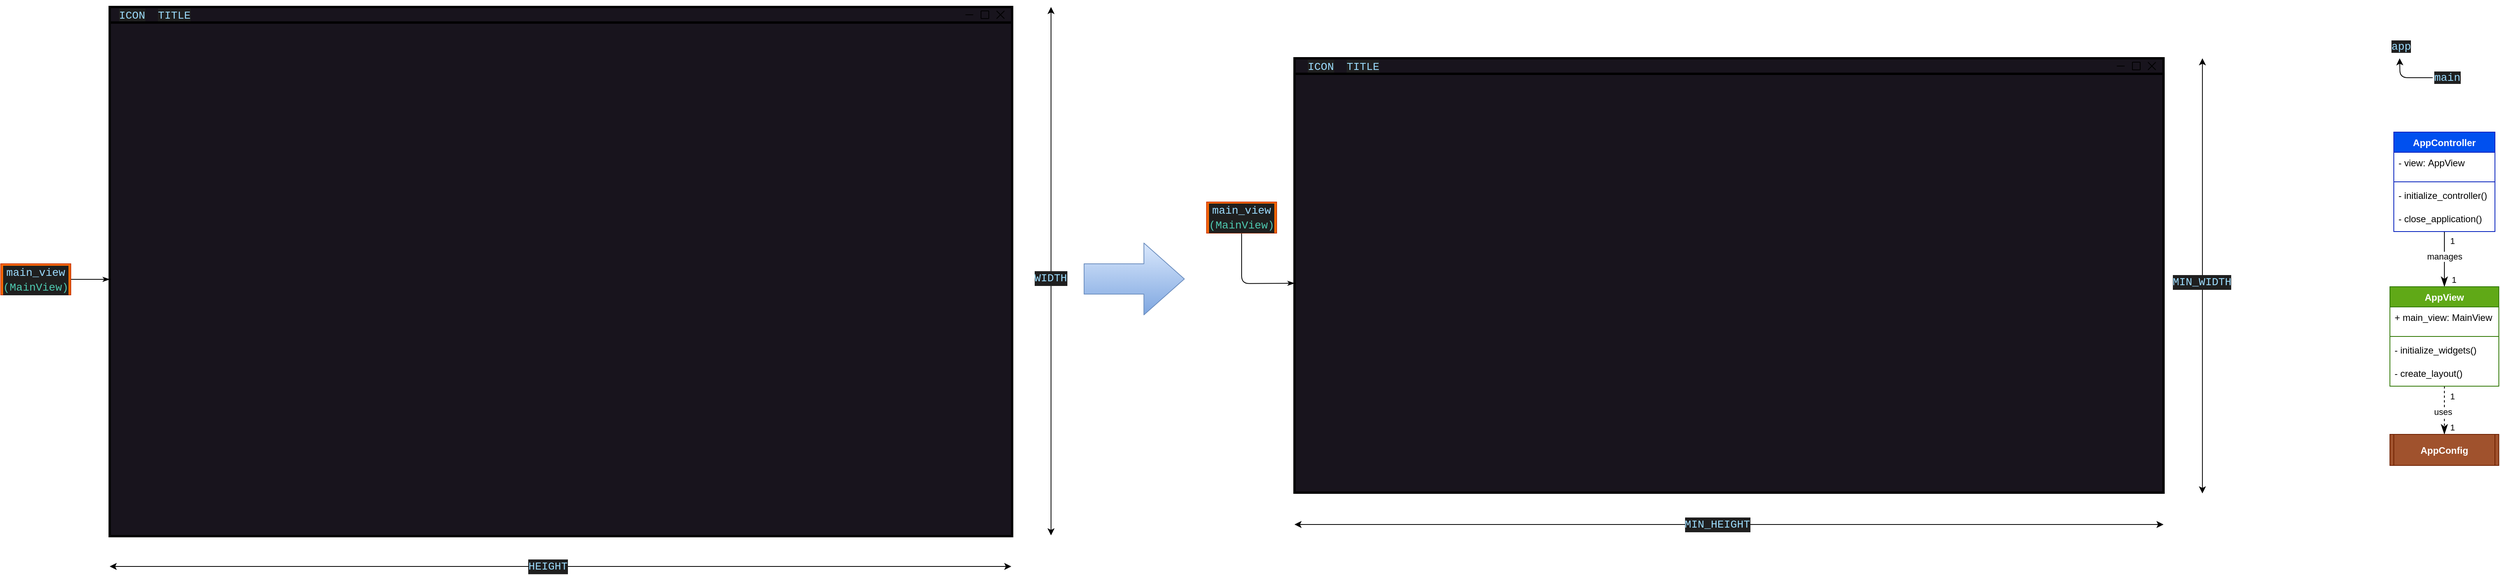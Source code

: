 <mxfile>
    <diagram id="7fKATI9YxWc4WFzTag0X" name="Page-1">
        <mxGraphModel dx="8511" dy="-9696" grid="1" gridSize="10" guides="1" tooltips="1" connect="1" arrows="1" fold="1" page="1" pageScale="1" pageWidth="1169" pageHeight="827" math="0" shadow="0">
            <root>
                <mxCell id="0"/>
                <mxCell id="1" parent="0"/>
                <mxCell id="2" value="" style="rounded=0;whiteSpace=wrap;html=1;fillColor=#18141D;strokeWidth=3;" parent="1" vertex="1">
                    <mxGeometry x="-8021" y="9979" width="1160" height="681" as="geometry"/>
                </mxCell>
                <mxCell id="3" value="" style="endArrow=none;html=1;" parent="1" edge="1">
                    <mxGeometry width="50" height="50" relative="1" as="geometry">
                        <mxPoint x="-6880.98" y="9994" as="sourcePoint"/>
                        <mxPoint x="-6870.98" y="9984" as="targetPoint"/>
                    </mxGeometry>
                </mxCell>
                <mxCell id="4" value="" style="endArrow=none;html=1;" parent="1" edge="1">
                    <mxGeometry width="50" height="50" relative="1" as="geometry">
                        <mxPoint x="-6880.98" y="9984" as="sourcePoint"/>
                        <mxPoint x="-6870.98" y="9994" as="targetPoint"/>
                    </mxGeometry>
                </mxCell>
                <mxCell id="5" value="" style="endArrow=none;html=1;" parent="1" edge="1">
                    <mxGeometry width="50" height="50" relative="1" as="geometry">
                        <mxPoint x="-6921" y="9989" as="sourcePoint"/>
                        <mxPoint x="-6911" y="9989" as="targetPoint"/>
                    </mxGeometry>
                </mxCell>
                <mxCell id="6" value="" style="endArrow=none;html=1;" parent="1" edge="1">
                    <mxGeometry width="50" height="50" relative="1" as="geometry">
                        <mxPoint x="-6901" y="9993.89" as="sourcePoint"/>
                        <mxPoint x="-6891" y="9993.89" as="targetPoint"/>
                    </mxGeometry>
                </mxCell>
                <mxCell id="7" value="" style="endArrow=none;html=1;" parent="1" edge="1">
                    <mxGeometry width="50" height="50" relative="1" as="geometry">
                        <mxPoint x="-6901" y="9984" as="sourcePoint"/>
                        <mxPoint x="-6891" y="9984" as="targetPoint"/>
                    </mxGeometry>
                </mxCell>
                <mxCell id="8" value="" style="endArrow=none;html=1;" parent="1" edge="1">
                    <mxGeometry width="50" height="50" relative="1" as="geometry">
                        <mxPoint x="-6901" y="9984" as="sourcePoint"/>
                        <mxPoint x="-6901" y="9994" as="targetPoint"/>
                    </mxGeometry>
                </mxCell>
                <mxCell id="9" value="" style="endArrow=none;html=1;" parent="1" edge="1">
                    <mxGeometry width="50" height="50" relative="1" as="geometry">
                        <mxPoint x="-6891" y="9994" as="sourcePoint"/>
                        <mxPoint x="-6891" y="9984" as="targetPoint"/>
                    </mxGeometry>
                </mxCell>
                <mxCell id="72" value="" style="endArrow=classic;startArrow=classic;html=1;" parent="1" edge="1">
                    <mxGeometry width="50" height="50" relative="1" as="geometry">
                        <mxPoint x="-8021" y="10699" as="sourcePoint"/>
                        <mxPoint x="-6862.101" y="10699" as="targetPoint"/>
                    </mxGeometry>
                </mxCell>
                <mxCell id="74" value="&lt;div style=&quot;color: rgb(204, 204, 204); background-color: rgb(31, 31, 31); font-family: Consolas, &amp;quot;Courier New&amp;quot;, monospace; font-size: 14px; line-height: 19px;&quot;&gt;&lt;span style=&quot;color: #9cdcfe;&quot;&gt;HEIGHT&lt;/span&gt;&lt;/div&gt;" style="edgeLabel;html=1;align=center;verticalAlign=middle;resizable=0;points=[];" parent="72" vertex="1" connectable="0">
                    <mxGeometry x="-0.027" relative="1" as="geometry">
                        <mxPoint x="-1" as="offset"/>
                    </mxGeometry>
                </mxCell>
                <mxCell id="77" value="&lt;div style=&quot;color: rgb(204, 204, 204); background-color: rgb(31, 31, 31); font-family: Consolas, &amp;quot;Courier New&amp;quot;, monospace; font-weight: normal; font-size: 14px; line-height: 19px;&quot;&gt;&lt;div&gt;&lt;span style=&quot;color: #9cdcfe;&quot;&gt;TITLE&lt;/span&gt;&lt;/div&gt;&lt;/div&gt;" style="text;whiteSpace=wrap;html=1;" parent="1" vertex="1">
                    <mxGeometry x="-7961.02" y="9974" width="40" height="20" as="geometry"/>
                </mxCell>
                <mxCell id="78" value="&lt;div style=&quot;color: rgb(204, 204, 204); background-color: rgb(31, 31, 31); font-family: Consolas, &amp;quot;Courier New&amp;quot;, monospace; font-weight: normal; font-size: 14px; line-height: 19px;&quot;&gt;&lt;div&gt;&lt;span style=&quot;color: #9cdcfe;&quot;&gt;ICON&lt;/span&gt;&lt;/div&gt;&lt;/div&gt;" style="text;whiteSpace=wrap;html=1;" parent="1" vertex="1">
                    <mxGeometry x="-8011.02" y="9974" width="39" height="27" as="geometry"/>
                </mxCell>
                <mxCell id="90" value="" style="endArrow=classic;startArrow=classic;html=1;" parent="1" edge="1">
                    <mxGeometry width="50" height="50" relative="1" as="geometry">
                        <mxPoint x="-6811.02" y="10659" as="sourcePoint"/>
                        <mxPoint x="-6811.02" y="9979" as="targetPoint"/>
                    </mxGeometry>
                </mxCell>
                <mxCell id="91" value="&lt;div style=&quot;color: rgb(204, 204, 204); background-color: rgb(31, 31, 31); font-family: Consolas, &amp;quot;Courier New&amp;quot;, monospace; font-size: 14px; line-height: 19px;&quot;&gt;&lt;span style=&quot;color: #9cdcfe;&quot;&gt;WIDTH&lt;/span&gt;&lt;/div&gt;" style="edgeLabel;html=1;align=center;verticalAlign=middle;resizable=0;points=[];" parent="90" vertex="1" connectable="0">
                    <mxGeometry x="-0.027" relative="1" as="geometry">
                        <mxPoint x="-1" as="offset"/>
                    </mxGeometry>
                </mxCell>
                <mxCell id="94" value="" style="shape=flexArrow;endArrow=classic;html=1;fontSize=999;endWidth=52.381;endSize=17.01;fillColor=#dae8fc;strokeColor=#6c8ebf;gradientColor=#7ea6e0;width=39.048;" parent="1" edge="1">
                    <mxGeometry width="50" height="50" relative="1" as="geometry">
                        <mxPoint x="-6769.02" y="10329" as="sourcePoint"/>
                        <mxPoint x="-6639.13" y="10329" as="targetPoint"/>
                    </mxGeometry>
                </mxCell>
                <mxCell id="95" value="" style="rounded=0;whiteSpace=wrap;html=1;fillColor=#18141D;strokeWidth=3;" parent="1" vertex="1">
                    <mxGeometry x="-8021" y="9999" width="1160" height="661" as="geometry"/>
                </mxCell>
                <mxCell id="96" style="edgeStyle=none;html=1;entryX=0;entryY=0.5;entryDx=0;entryDy=0;startArrow=none;startFill=0;endArrow=classicThin;endFill=1;" parent="1" source="97" target="95" edge="1">
                    <mxGeometry relative="1" as="geometry"/>
                </mxCell>
                <mxCell id="97" value="&lt;div style=&quot;color: rgb(204, 204, 204); background-color: rgb(31, 31, 31); font-family: Consolas, &amp;quot;Courier New&amp;quot;, monospace; font-size: 14px; line-height: 19px;&quot;&gt;&lt;/div&gt;&lt;div style=&quot;color: rgb(204, 204, 204); background-color: rgb(31, 31, 31); font-family: Consolas, &amp;quot;Courier New&amp;quot;, monospace; font-size: 14px; line-height: 19px;&quot;&gt;&lt;span style=&quot;color: #9cdcfe;&quot;&gt;main_view&lt;/span&gt;&lt;/div&gt;&lt;div style=&quot;color: rgb(204, 204, 204); background-color: rgb(31, 31, 31); font-family: Consolas, &amp;quot;Courier New&amp;quot;, monospace; font-size: 14px; line-height: 19px;&quot;&gt;&lt;span style=&quot;color: #4ec9b0;&quot;&gt;(MainView)&lt;/span&gt;&lt;/div&gt;" style="text;html=1;strokeColor=#C73500;fillColor=#fa6800;align=center;verticalAlign=middle;whiteSpace=wrap;rounded=0;fontColor=#000000;" parent="1" vertex="1">
                    <mxGeometry x="-8161" y="10309.5" width="90" height="40" as="geometry"/>
                </mxCell>
                <mxCell id="111" value="" style="rounded=0;whiteSpace=wrap;html=1;fillColor=#18141D;strokeWidth=3;" parent="1" vertex="1">
                    <mxGeometry x="-6498.02" y="10045" width="1117" height="559" as="geometry"/>
                </mxCell>
                <mxCell id="112" value="" style="endArrow=none;html=1;" parent="1" edge="1">
                    <mxGeometry width="50" height="50" relative="1" as="geometry">
                        <mxPoint x="-5401" y="10060" as="sourcePoint"/>
                        <mxPoint x="-5391" y="10050" as="targetPoint"/>
                    </mxGeometry>
                </mxCell>
                <mxCell id="113" value="" style="endArrow=none;html=1;" parent="1" edge="1">
                    <mxGeometry width="50" height="50" relative="1" as="geometry">
                        <mxPoint x="-5401" y="10050" as="sourcePoint"/>
                        <mxPoint x="-5391" y="10060" as="targetPoint"/>
                    </mxGeometry>
                </mxCell>
                <mxCell id="114" value="" style="endArrow=none;html=1;" parent="1" edge="1">
                    <mxGeometry width="50" height="50" relative="1" as="geometry">
                        <mxPoint x="-5441.02" y="10055" as="sourcePoint"/>
                        <mxPoint x="-5431.02" y="10055" as="targetPoint"/>
                    </mxGeometry>
                </mxCell>
                <mxCell id="115" value="" style="endArrow=none;html=1;" parent="1" edge="1">
                    <mxGeometry width="50" height="50" relative="1" as="geometry">
                        <mxPoint x="-5421.02" y="10059.89" as="sourcePoint"/>
                        <mxPoint x="-5411.02" y="10059.89" as="targetPoint"/>
                    </mxGeometry>
                </mxCell>
                <mxCell id="116" value="" style="endArrow=none;html=1;" parent="1" edge="1">
                    <mxGeometry width="50" height="50" relative="1" as="geometry">
                        <mxPoint x="-5421.02" y="10050" as="sourcePoint"/>
                        <mxPoint x="-5411.02" y="10050" as="targetPoint"/>
                    </mxGeometry>
                </mxCell>
                <mxCell id="117" value="" style="endArrow=none;html=1;" parent="1" edge="1">
                    <mxGeometry width="50" height="50" relative="1" as="geometry">
                        <mxPoint x="-5421.02" y="10050" as="sourcePoint"/>
                        <mxPoint x="-5421.02" y="10060" as="targetPoint"/>
                    </mxGeometry>
                </mxCell>
                <mxCell id="118" value="" style="endArrow=none;html=1;" parent="1" edge="1">
                    <mxGeometry width="50" height="50" relative="1" as="geometry">
                        <mxPoint x="-5411.02" y="10060" as="sourcePoint"/>
                        <mxPoint x="-5411.02" y="10050" as="targetPoint"/>
                    </mxGeometry>
                </mxCell>
                <mxCell id="119" value="&lt;div style=&quot;color: rgb(204, 204, 204); background-color: rgb(31, 31, 31); font-family: Consolas, &amp;quot;Courier New&amp;quot;, monospace; font-weight: normal; font-size: 14px; line-height: 19px;&quot;&gt;&lt;div&gt;&lt;span style=&quot;color: #9cdcfe;&quot;&gt;TITLE&lt;/span&gt;&lt;/div&gt;&lt;/div&gt;" style="text;whiteSpace=wrap;html=1;" parent="1" vertex="1">
                    <mxGeometry x="-6433.04" y="10040" width="40" height="20" as="geometry"/>
                </mxCell>
                <mxCell id="120" value="&lt;div style=&quot;color: rgb(204, 204, 204); background-color: rgb(31, 31, 31); font-family: Consolas, &amp;quot;Courier New&amp;quot;, monospace; font-weight: normal; font-size: 14px; line-height: 19px;&quot;&gt;&lt;div&gt;&lt;span style=&quot;color: #9cdcfe;&quot;&gt;ICON&lt;/span&gt;&lt;/div&gt;&lt;/div&gt;" style="text;whiteSpace=wrap;html=1;" parent="1" vertex="1">
                    <mxGeometry x="-6483.04" y="10040" width="39" height="27" as="geometry"/>
                </mxCell>
                <mxCell id="121" value="" style="rounded=0;whiteSpace=wrap;html=1;fillColor=#18141D;strokeWidth=3;" parent="1" vertex="1">
                    <mxGeometry x="-6498.02" y="10065" width="1117" height="539" as="geometry"/>
                </mxCell>
                <mxCell id="122" style="edgeStyle=none;html=1;entryX=0;entryY=0.5;entryDx=0;entryDy=0;startArrow=none;startFill=0;endArrow=classicThin;endFill=1;" parent="1" source="123" target="121" edge="1">
                    <mxGeometry relative="1" as="geometry">
                        <Array as="points">
                            <mxPoint x="-6566.02" y="10335"/>
                        </Array>
                    </mxGeometry>
                </mxCell>
                <mxCell id="123" value="&lt;div style=&quot;color: rgb(204, 204, 204); background-color: rgb(31, 31, 31); font-family: Consolas, &amp;quot;Courier New&amp;quot;, monospace; font-size: 14px; line-height: 19px;&quot;&gt;&lt;/div&gt;&lt;div style=&quot;color: rgb(204, 204, 204); background-color: rgb(31, 31, 31); font-family: Consolas, &amp;quot;Courier New&amp;quot;, monospace; font-size: 14px; line-height: 19px;&quot;&gt;&lt;span style=&quot;color: #9cdcfe;&quot;&gt;main_view&lt;/span&gt;&lt;/div&gt;&lt;div style=&quot;color: rgb(204, 204, 204); background-color: rgb(31, 31, 31); font-family: Consolas, &amp;quot;Courier New&amp;quot;, monospace; font-size: 14px; line-height: 19px;&quot;&gt;&lt;span style=&quot;color: #4ec9b0;&quot;&gt;(MainView)&lt;/span&gt;&lt;/div&gt;" style="text;html=1;strokeColor=#C73500;fillColor=#fa6800;align=center;verticalAlign=middle;whiteSpace=wrap;rounded=0;fontColor=#000000;" parent="1" vertex="1">
                    <mxGeometry x="-6611.02" y="10230" width="90" height="40" as="geometry"/>
                </mxCell>
                <mxCell id="124" value="" style="endArrow=classic;startArrow=classic;html=1;" parent="1" edge="1">
                    <mxGeometry width="50" height="50" relative="1" as="geometry">
                        <mxPoint x="-5331.02" y="10605" as="sourcePoint"/>
                        <mxPoint x="-5331.02" y="10045" as="targetPoint"/>
                    </mxGeometry>
                </mxCell>
                <mxCell id="125" value="&lt;div style=&quot;color: rgb(204, 204, 204); background-color: rgb(31, 31, 31); font-family: Consolas, &amp;quot;Courier New&amp;quot;, monospace; font-size: 14px; line-height: 19px;&quot;&gt;&lt;div style=&quot;line-height: 19px;&quot;&gt;&lt;span style=&quot;color: #9cdcfe;&quot;&gt;MIN_WIDTH&lt;/span&gt;&lt;/div&gt;&lt;/div&gt;" style="edgeLabel;html=1;align=center;verticalAlign=middle;resizable=0;points=[];" parent="124" vertex="1" connectable="0">
                    <mxGeometry x="-0.027" relative="1" as="geometry">
                        <mxPoint x="-1" as="offset"/>
                    </mxGeometry>
                </mxCell>
                <mxCell id="126" value="" style="endArrow=classic;startArrow=classic;html=1;" parent="1" edge="1">
                    <mxGeometry width="50" height="50" relative="1" as="geometry">
                        <mxPoint x="-6498.02" y="10645" as="sourcePoint"/>
                        <mxPoint x="-5381.02" y="10645" as="targetPoint"/>
                    </mxGeometry>
                </mxCell>
                <mxCell id="127" value="&lt;div style=&quot;color: rgb(204, 204, 204); background-color: rgb(31, 31, 31); font-family: Consolas, &amp;quot;Courier New&amp;quot;, monospace; font-size: 14px; line-height: 19px;&quot;&gt;&lt;div style=&quot;line-height: 19px;&quot;&gt;&lt;span style=&quot;color: #9cdcfe;&quot;&gt;MIN_HEIGHT&lt;/span&gt;&lt;/div&gt;&lt;/div&gt;" style="edgeLabel;html=1;align=center;verticalAlign=middle;resizable=0;points=[];" parent="126" vertex="1" connectable="0">
                    <mxGeometry x="-0.027" relative="1" as="geometry">
                        <mxPoint x="-1" as="offset"/>
                    </mxGeometry>
                </mxCell>
                <mxCell id="129" value="&lt;span style=&quot;color: rgb(156, 220, 254); font-family: Consolas, &amp;quot;Courier New&amp;quot;, monospace; font-size: 14px; font-style: normal; font-variant-ligatures: normal; font-variant-caps: normal; font-weight: 400; letter-spacing: normal; orphans: 2; text-align: center; text-indent: 0px; text-transform: none; widows: 2; word-spacing: 0px; -webkit-text-stroke-width: 0px; background-color: rgb(31, 31, 31); text-decoration-thickness: initial; text-decoration-style: initial; text-decoration-color: initial; float: none; display: inline !important;&quot;&gt;app&lt;/span&gt;" style="text;whiteSpace=wrap;html=1;" parent="1" vertex="1">
                    <mxGeometry x="-5090" y="10015" width="25" height="30" as="geometry"/>
                </mxCell>
                <mxCell id="132" style="edgeStyle=none;html=1;entryX=0.5;entryY=1;entryDx=0;entryDy=0;" parent="1" source="130" target="129" edge="1">
                    <mxGeometry relative="1" as="geometry">
                        <Array as="points">
                            <mxPoint x="-5077" y="10070"/>
                        </Array>
                    </mxGeometry>
                </mxCell>
                <mxCell id="130" value="&lt;span style=&quot;color: rgb(156, 220, 254); font-family: Consolas, &amp;quot;Courier New&amp;quot;, monospace; font-size: 14px; font-style: normal; font-variant-ligatures: normal; font-variant-caps: normal; font-weight: 400; letter-spacing: normal; orphans: 2; text-align: center; text-indent: 0px; text-transform: none; widows: 2; word-spacing: 0px; -webkit-text-stroke-width: 0px; background-color: rgb(31, 31, 31); text-decoration-thickness: initial; text-decoration-style: initial; text-decoration-color: initial; float: none; display: inline !important;&quot;&gt;main&lt;/span&gt;" style="text;whiteSpace=wrap;html=1;" parent="1" vertex="1">
                    <mxGeometry x="-5035" y="10055" width="35" height="30" as="geometry"/>
                </mxCell>
                <mxCell id="182" style="edgeStyle=none;html=1;endArrow=classicThin;endFill=1;endSize=10;" parent="1" source="133" target="139" edge="1">
                    <mxGeometry relative="1" as="geometry"/>
                </mxCell>
                <mxCell id="185" value="manages" style="edgeLabel;html=1;align=center;verticalAlign=middle;resizable=0;points=[];" vertex="1" connectable="0" parent="182">
                    <mxGeometry x="-0.419" relative="1" as="geometry">
                        <mxPoint y="11" as="offset"/>
                    </mxGeometry>
                </mxCell>
                <mxCell id="186" value="1" style="edgeLabel;html=1;align=center;verticalAlign=middle;resizable=0;points=[];" vertex="1" connectable="0" parent="182">
                    <mxGeometry x="0.484" y="1" relative="1" as="geometry">
                        <mxPoint x="11" y="9" as="offset"/>
                    </mxGeometry>
                </mxCell>
                <mxCell id="187" value="1" style="edgeLabel;html=1;align=center;verticalAlign=middle;resizable=0;points=[];" vertex="1" connectable="0" parent="182">
                    <mxGeometry x="-0.677" y="1" relative="1" as="geometry">
                        <mxPoint x="9" as="offset"/>
                    </mxGeometry>
                </mxCell>
                <mxCell id="133" value="AppController" style="swimlane;fontStyle=1;align=center;verticalAlign=top;childLayout=stackLayout;horizontal=1;startSize=26;horizontalStack=0;resizeParent=1;resizeParentMax=0;resizeLast=0;collapsible=1;marginBottom=0;rounded=0;fillColor=#0050ef;fontColor=#ffffff;strokeColor=#001DBC;" parent="1" vertex="1">
                    <mxGeometry x="-5085" y="10140" width="130" height="128" as="geometry"/>
                </mxCell>
                <mxCell id="134" value="- view: AppView" style="text;strokeColor=none;fillColor=none;align=left;verticalAlign=top;spacingLeft=4;spacingRight=4;overflow=hidden;rotatable=0;points=[[0,0.5],[1,0.5]];portConstraint=eastwest;rounded=0;" parent="133" vertex="1">
                    <mxGeometry y="26" width="130" height="34" as="geometry"/>
                </mxCell>
                <mxCell id="135" value="" style="line;strokeWidth=1;fillColor=none;align=left;verticalAlign=middle;spacingTop=-1;spacingLeft=3;spacingRight=3;rotatable=0;labelPosition=right;points=[];portConstraint=eastwest;strokeColor=inherit;rounded=0;" parent="133" vertex="1">
                    <mxGeometry y="60" width="130" height="8" as="geometry"/>
                </mxCell>
                <mxCell id="136" value="- initialize_controller()" style="text;strokeColor=none;fillColor=none;align=left;verticalAlign=top;spacingLeft=4;spacingRight=4;overflow=hidden;rotatable=0;points=[[0,0.5],[1,0.5]];portConstraint=eastwest;rounded=0;" parent="133" vertex="1">
                    <mxGeometry y="68" width="130" height="30" as="geometry"/>
                </mxCell>
                <mxCell id="138" value="- close_application()" style="text;strokeColor=none;fillColor=none;align=left;verticalAlign=top;spacingLeft=4;spacingRight=4;overflow=hidden;rotatable=0;points=[[0,0.5],[1,0.5]];portConstraint=eastwest;rounded=0;" parent="133" vertex="1">
                    <mxGeometry y="98" width="130" height="30" as="geometry"/>
                </mxCell>
                <mxCell id="183" style="edgeStyle=none;html=1;dashed=1;endArrow=classicThin;endFill=1;endSize=10;" parent="1" source="139" target="150" edge="1">
                    <mxGeometry relative="1" as="geometry">
                        <mxPoint x="-5235" y="10067" as="targetPoint"/>
                    </mxGeometry>
                </mxCell>
                <mxCell id="184" value="uses" style="edgeLabel;html=1;align=center;verticalAlign=middle;resizable=0;points=[];" vertex="1" connectable="0" parent="183">
                    <mxGeometry x="0.315" y="-1" relative="1" as="geometry">
                        <mxPoint x="-1" y="-8" as="offset"/>
                    </mxGeometry>
                </mxCell>
                <mxCell id="188" value="1" style="edgeLabel;html=1;align=center;verticalAlign=middle;resizable=0;points=[];" vertex="1" connectable="0" parent="183">
                    <mxGeometry x="0.702" y="2" relative="1" as="geometry">
                        <mxPoint x="8" as="offset"/>
                    </mxGeometry>
                </mxCell>
                <mxCell id="189" value="1" style="edgeLabel;html=1;align=center;verticalAlign=middle;resizable=0;points=[];" vertex="1" connectable="0" parent="183">
                    <mxGeometry x="-0.821" relative="1" as="geometry">
                        <mxPoint x="10" y="7" as="offset"/>
                    </mxGeometry>
                </mxCell>
                <mxCell id="139" value="AppView" style="swimlane;fontStyle=1;align=center;verticalAlign=top;childLayout=stackLayout;horizontal=1;startSize=26;horizontalStack=0;resizeParent=1;resizeParentMax=0;resizeLast=0;collapsible=1;marginBottom=0;rounded=0;fillColor=#60a917;fontColor=#ffffff;strokeColor=#2D7600;" parent="1" vertex="1">
                    <mxGeometry x="-5090" y="10339" width="140" height="128" as="geometry"/>
                </mxCell>
                <mxCell id="140" value="+ main_view: MainView" style="text;strokeColor=none;fillColor=none;align=left;verticalAlign=top;spacingLeft=4;spacingRight=4;overflow=hidden;rotatable=0;points=[[0,0.5],[1,0.5]];portConstraint=eastwest;rounded=0;" parent="139" vertex="1">
                    <mxGeometry y="26" width="140" height="34" as="geometry"/>
                </mxCell>
                <mxCell id="141" value="" style="line;strokeWidth=1;fillColor=none;align=left;verticalAlign=middle;spacingTop=-1;spacingLeft=3;spacingRight=3;rotatable=0;labelPosition=right;points=[];portConstraint=eastwest;strokeColor=inherit;rounded=0;" parent="139" vertex="1">
                    <mxGeometry y="60" width="140" height="8" as="geometry"/>
                </mxCell>
                <mxCell id="142" value="- initialize_widgets()" style="text;strokeColor=none;fillColor=none;align=left;verticalAlign=top;spacingLeft=4;spacingRight=4;overflow=hidden;rotatable=0;points=[[0,0.5],[1,0.5]];portConstraint=eastwest;rounded=0;" parent="139" vertex="1">
                    <mxGeometry y="68" width="140" height="30" as="geometry"/>
                </mxCell>
                <mxCell id="143" value="- create_layout()" style="text;strokeColor=none;fillColor=none;align=left;verticalAlign=top;spacingLeft=4;spacingRight=4;overflow=hidden;rotatable=0;points=[[0,0.5],[1,0.5]];portConstraint=eastwest;rounded=0;" parent="139" vertex="1">
                    <mxGeometry y="98" width="140" height="30" as="geometry"/>
                </mxCell>
                <mxCell id="150" value="AppConfig" style="shape=process2;fixedSize=1;size=5;fontStyle=1;fillColor=#a0522d;fontColor=#ffffff;strokeColor=#6D1F00;" parent="1" vertex="1">
                    <mxGeometry x="-5090" y="10529" width="140" height="40" as="geometry"/>
                </mxCell>
            </root>
        </mxGraphModel>
    </diagram>
</mxfile>